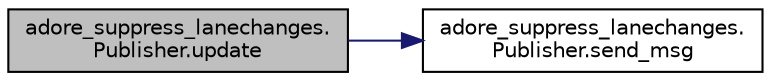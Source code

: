 digraph "adore_suppress_lanechanges.Publisher.update"
{
 // LATEX_PDF_SIZE
  edge [fontname="Helvetica",fontsize="10",labelfontname="Helvetica",labelfontsize="10"];
  node [fontname="Helvetica",fontsize="10",shape=record];
  rankdir="LR";
  Node1 [label="adore_suppress_lanechanges.\lPublisher.update",height=0.2,width=0.4,color="black", fillcolor="grey75", style="filled", fontcolor="black",tooltip=" "];
  Node1 -> Node2 [color="midnightblue",fontsize="10",style="solid",fontname="Helvetica"];
  Node2 [label="adore_suppress_lanechanges.\lPublisher.send_msg",height=0.2,width=0.4,color="black", fillcolor="white", style="filled",URL="$classadore__suppress__lanechanges_1_1Publisher.html#ab013ac0f0db146ec539135050a84d648",tooltip=" "];
}

